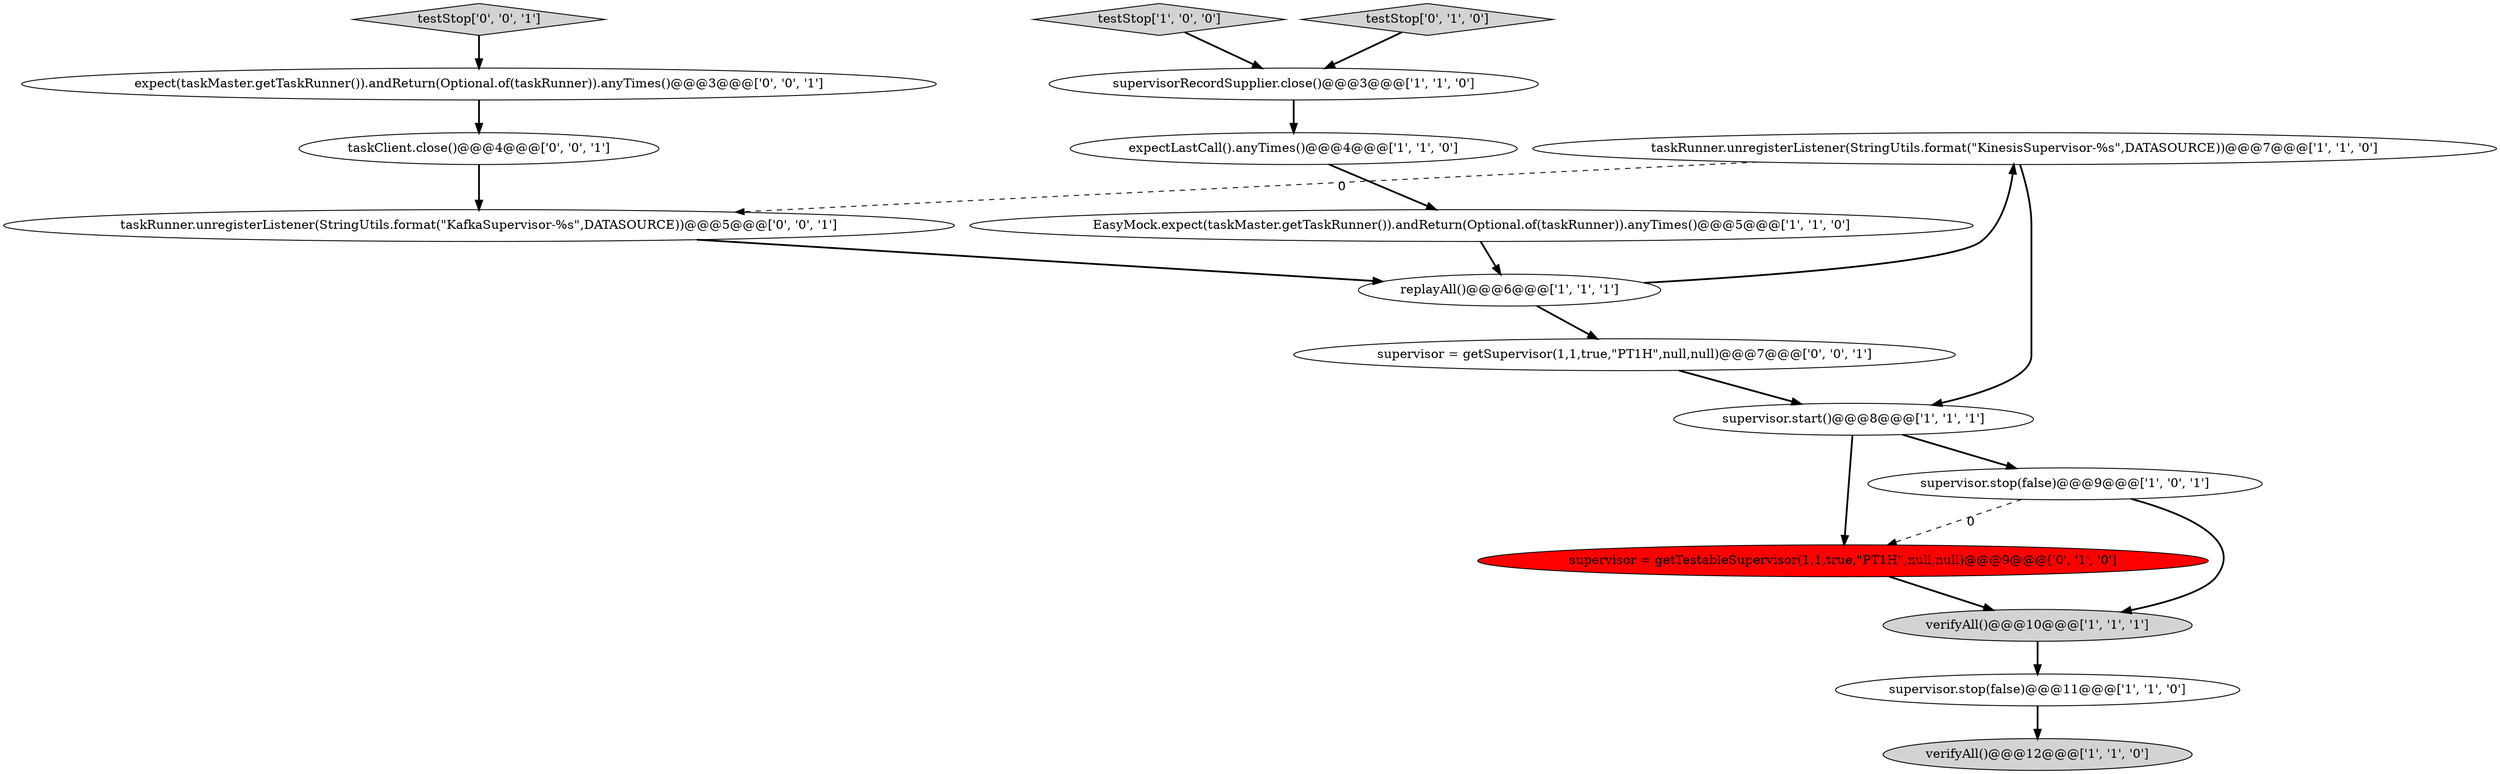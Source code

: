 digraph {
17 [style = filled, label = "supervisor = getSupervisor(1,1,true,\"PT1H\",null,null)@@@7@@@['0', '0', '1']", fillcolor = white, shape = ellipse image = "AAA0AAABBB3BBB"];
6 [style = filled, label = "verifyAll()@@@12@@@['1', '1', '0']", fillcolor = lightgray, shape = ellipse image = "AAA0AAABBB1BBB"];
16 [style = filled, label = "taskRunner.unregisterListener(StringUtils.format(\"KafkaSupervisor-%s\",DATASOURCE))@@@5@@@['0', '0', '1']", fillcolor = white, shape = ellipse image = "AAA0AAABBB3BBB"];
12 [style = filled, label = "supervisor = getTestableSupervisor(1,1,true,\"PT1H\",null,null)@@@9@@@['0', '1', '0']", fillcolor = red, shape = ellipse image = "AAA1AAABBB2BBB"];
7 [style = filled, label = "supervisorRecordSupplier.close()@@@3@@@['1', '1', '0']", fillcolor = white, shape = ellipse image = "AAA0AAABBB1BBB"];
10 [style = filled, label = "verifyAll()@@@10@@@['1', '1', '1']", fillcolor = lightgray, shape = ellipse image = "AAA0AAABBB1BBB"];
11 [style = filled, label = "testStop['0', '1', '0']", fillcolor = lightgray, shape = diamond image = "AAA0AAABBB2BBB"];
0 [style = filled, label = "expectLastCall().anyTimes()@@@4@@@['1', '1', '0']", fillcolor = white, shape = ellipse image = "AAA0AAABBB1BBB"];
8 [style = filled, label = "taskRunner.unregisterListener(StringUtils.format(\"KinesisSupervisor-%s\",DATASOURCE))@@@7@@@['1', '1', '0']", fillcolor = white, shape = ellipse image = "AAA0AAABBB1BBB"];
1 [style = filled, label = "testStop['1', '0', '0']", fillcolor = lightgray, shape = diamond image = "AAA0AAABBB1BBB"];
14 [style = filled, label = "testStop['0', '0', '1']", fillcolor = lightgray, shape = diamond image = "AAA0AAABBB3BBB"];
5 [style = filled, label = "supervisor.start()@@@8@@@['1', '1', '1']", fillcolor = white, shape = ellipse image = "AAA0AAABBB1BBB"];
13 [style = filled, label = "taskClient.close()@@@4@@@['0', '0', '1']", fillcolor = white, shape = ellipse image = "AAA0AAABBB3BBB"];
2 [style = filled, label = "EasyMock.expect(taskMaster.getTaskRunner()).andReturn(Optional.of(taskRunner)).anyTimes()@@@5@@@['1', '1', '0']", fillcolor = white, shape = ellipse image = "AAA0AAABBB1BBB"];
9 [style = filled, label = "replayAll()@@@6@@@['1', '1', '1']", fillcolor = white, shape = ellipse image = "AAA0AAABBB1BBB"];
3 [style = filled, label = "supervisor.stop(false)@@@9@@@['1', '0', '1']", fillcolor = white, shape = ellipse image = "AAA0AAABBB1BBB"];
4 [style = filled, label = "supervisor.stop(false)@@@11@@@['1', '1', '0']", fillcolor = white, shape = ellipse image = "AAA0AAABBB1BBB"];
15 [style = filled, label = "expect(taskMaster.getTaskRunner()).andReturn(Optional.of(taskRunner)).anyTimes()@@@3@@@['0', '0', '1']", fillcolor = white, shape = ellipse image = "AAA0AAABBB3BBB"];
5->3 [style = bold, label=""];
17->5 [style = bold, label=""];
8->16 [style = dashed, label="0"];
15->13 [style = bold, label=""];
4->6 [style = bold, label=""];
0->2 [style = bold, label=""];
9->17 [style = bold, label=""];
7->0 [style = bold, label=""];
2->9 [style = bold, label=""];
9->8 [style = bold, label=""];
1->7 [style = bold, label=""];
13->16 [style = bold, label=""];
3->10 [style = bold, label=""];
12->10 [style = bold, label=""];
3->12 [style = dashed, label="0"];
8->5 [style = bold, label=""];
5->12 [style = bold, label=""];
10->4 [style = bold, label=""];
14->15 [style = bold, label=""];
16->9 [style = bold, label=""];
11->7 [style = bold, label=""];
}
